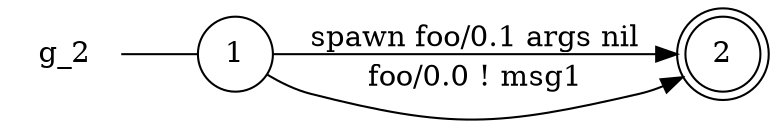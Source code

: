 digraph g_2 {
	rankdir="LR";
	n_0 [label="g_2", shape="plaintext"];
	n_1 [id="1", shape=circle, label="1"];
	n_0 -> n_1 [arrowhead=none];
	n_2 [id="2", shape=doublecircle, label="2"];

	n_1 -> n_2 [id="[$e|0]", label="spawn foo/0.1 args nil"];
	n_1 -> n_2 [id="[$e|2]", label="foo/0.0 ! msg1"];
}
